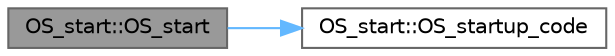 digraph "OS_start::OS_start"
{
 // LATEX_PDF_SIZE
  bgcolor="transparent";
  edge [fontname=Helvetica,fontsize=10,labelfontname=Helvetica,labelfontsize=10];
  node [fontname=Helvetica,fontsize=10,shape=box,height=0.2,width=0.4];
  rankdir="LR";
  Node1 [id="Node000001",label="OS_start::OS_start",height=0.2,width=0.4,color="gray40", fillcolor="grey60", style="filled", fontcolor="black",tooltip=" "];
  Node1 -> Node2 [id="edge1_Node000001_Node000002",color="steelblue1",style="solid",tooltip=" "];
  Node2 [id="Node000002",label="OS_start::OS_startup_code",height=0.2,width=0.4,color="grey40", fillcolor="white", style="filled",URL="$class_o_s__start.html#a8778f80d1193c31ba954e3d739c1bf43",tooltip=" "];
}
